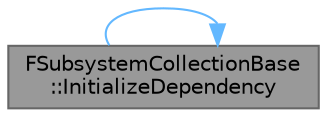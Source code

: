 digraph "FSubsystemCollectionBase::InitializeDependency"
{
 // INTERACTIVE_SVG=YES
 // LATEX_PDF_SIZE
  bgcolor="transparent";
  edge [fontname=Helvetica,fontsize=10,labelfontname=Helvetica,labelfontsize=10];
  node [fontname=Helvetica,fontsize=10,shape=box,height=0.2,width=0.4];
  rankdir="RL";
  Node1 [id="Node000001",label="FSubsystemCollectionBase\l::InitializeDependency",height=0.2,width=0.4,color="gray40", fillcolor="grey60", style="filled", fontcolor="black",tooltip="Only call from Initialize() of Systems to ensure initialization order Note: Dependencies only work wi..."];
  Node1 -> Node1 [id="edge1_Node000001_Node000001",dir="back",color="steelblue1",style="solid",tooltip=" "];
}
